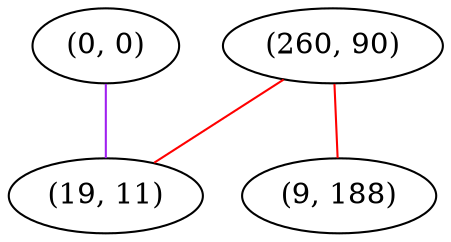 graph "" {
"(260, 90)";
"(0, 0)";
"(19, 11)";
"(9, 188)";
"(260, 90)" -- "(19, 11)"  [color=red, key=0, weight=1];
"(260, 90)" -- "(9, 188)"  [color=red, key=0, weight=1];
"(0, 0)" -- "(19, 11)"  [color=purple, key=0, weight=4];
}
